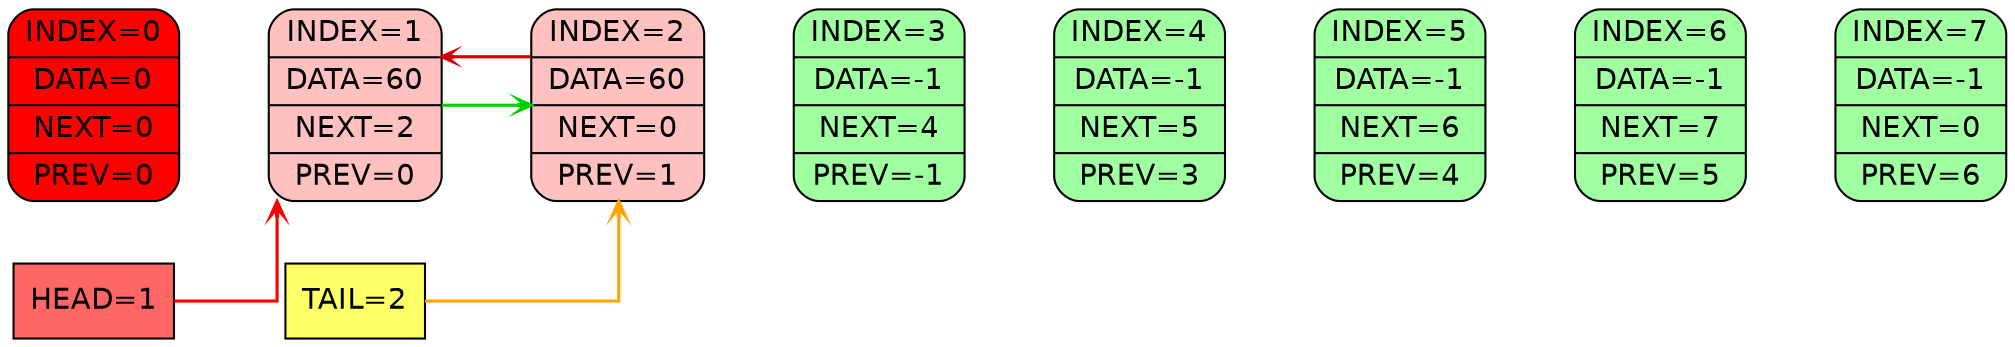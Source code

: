 digraph {
  rankdir=LR;
  splines=ortho;
  nodesep=0.4;
  ranksep=0.6;
  node [shape=Mrecord, style=filled, fontname="Helvetica"];
  edge [arrowhead=vee, arrowsize=0.6, penwidth=1.2];

block0 [label="INDEX=0|DATA=0|NEXT=0|PREV=0", fillcolor="#FF0000"];
block1 [label="INDEX=1|DATA=60|NEXT=2|PREV=0", fillcolor="#FFC0C0"];
block2 [label="INDEX=2|DATA=60|NEXT=0|PREV=1", fillcolor="#FFC0C0"];
block3 [label="INDEX=3|DATA=-1|NEXT=4|PREV=-1", fillcolor="#A0FFA0"];
block4 [label="INDEX=4|DATA=-1|NEXT=5|PREV=3", fillcolor="#A0FFA0"];
block5 [label="INDEX=5|DATA=-1|NEXT=6|PREV=4", fillcolor="#A0FFA0"];
block6 [label="INDEX=6|DATA=-1|NEXT=7|PREV=5", fillcolor="#A0FFA0"];
block7 [label="INDEX=7|DATA=-1|NEXT=0|PREV=6", fillcolor="#A0FFA0"];
head [label="HEAD=1", shape=box, style=filled, fillcolor="#FF6666"];
tail [label="TAIL=2", shape=box, style=filled, fillcolor="#FFFF66"];

block0 -> block1 [style=invis, weight=100];
block1 -> block2 [style=invis, weight=100];
block2 -> block3 [style=invis, weight=100];
block3 -> block4 [style=invis, weight=100];
block4 -> block5 [style=invis, weight=100];
block5 -> block6 [style=invis, weight=100];
block6 -> block7 [style=invis, weight=100];

block1 -> block2 [color="#00D000", penwidth=1.5, arrowsize=0.6, constraint=true];
block2 -> block1 [color="#D00000", penwidth=1.5, arrowsize=0.5, constraint=false];
head -> block1 [color="#FF0000", penwidth=1.5, arrowsize=0.7];
tail -> block2 [color="#FFA500", penwidth=1.5, arrowsize=0.7];
}
